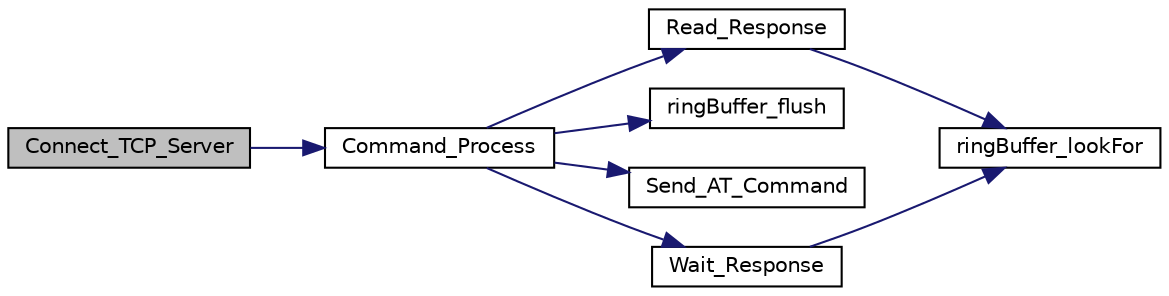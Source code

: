 digraph "Connect_TCP_Server"
{
 // LATEX_PDF_SIZE
  edge [fontname="Helvetica",fontsize="10",labelfontname="Helvetica",labelfontsize="10"];
  node [fontname="Helvetica",fontsize="10",shape=record];
  rankdir="LR";
  Node1 [label="Connect_TCP_Server",height=0.2,width=0.4,color="black", fillcolor="grey75", style="filled", fontcolor="black",tooltip="This function handles AT commands to connect TCP server."];
  Node1 -> Node2 [color="midnightblue",fontsize="10",style="solid",fontname="Helvetica"];
  Node2 [label="Command_Process",height=0.2,width=0.4,color="black", fillcolor="white", style="filled",URL="$esp8266_8c.html#a4d865414cc80220c97d3056c9fad2516",tooltip="This function handles AT commands and waits the messages expected from the ESP8266."];
  Node2 -> Node3 [color="midnightblue",fontsize="10",style="solid",fontname="Helvetica"];
  Node3 [label="Read_Response",height=0.2,width=0.4,color="black", fillcolor="white", style="filled",URL="$esp8266_8c.html#a38e4927f2a0f897c44d993be83e96aba",tooltip="Read the specified message from the ring buffer."];
  Node3 -> Node4 [color="midnightblue",fontsize="10",style="solid",fontname="Helvetica"];
  Node4 [label="ringBuffer_lookFor",height=0.2,width=0.4,color="black", fillcolor="white", style="filled",URL="$ring__buffer_8c.html#ad584e76089ed7066f0b7a45221f19fc4",tooltip="Search a specific data array in the ring buffer ."];
  Node2 -> Node5 [color="midnightblue",fontsize="10",style="solid",fontname="Helvetica"];
  Node5 [label="ringBuffer_flush",height=0.2,width=0.4,color="black", fillcolor="white", style="filled",URL="$ring__buffer_8c.html#ac51239e5fb9265802477417817fbf614",tooltip="Clear the ring buffer."];
  Node2 -> Node6 [color="midnightblue",fontsize="10",style="solid",fontname="Helvetica"];
  Node6 [label="Send_AT_Command",height=0.2,width=0.4,color="black", fillcolor="white", style="filled",URL="$esp8266_8c.html#aa60813d3a65743ce3d8bd71760121bf5",tooltip="AT command send function."];
  Node2 -> Node7 [color="midnightblue",fontsize="10",style="solid",fontname="Helvetica"];
  Node7 [label="Wait_Response",height=0.2,width=0.4,color="black", fillcolor="white", style="filled",URL="$esp8266_8c.html#a1c690cd3883ffc79b729c4d46760cd64",tooltip="Wait the specified message."];
  Node7 -> Node4 [color="midnightblue",fontsize="10",style="solid",fontname="Helvetica"];
}
